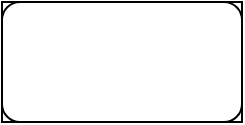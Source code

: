 <mxfile version="14.1.9" type="github">
  <diagram id="u2Cy3u0mQw6GJX8gP12C" name="ページ1">
    <mxGraphModel dx="678" dy="543" grid="1" gridSize="10" guides="1" tooltips="1" connect="1" arrows="1" fold="1" page="1" pageScale="1" pageWidth="827" pageHeight="1169" math="0" shadow="0">
      <root>
        <mxCell id="0" />
        <mxCell id="1" parent="0" />
        <mxCell id="uuZXWxoUda8wVkBjbuX1-1" value="" style="rounded=0;whiteSpace=wrap;html=1;" parent="1" vertex="1">
          <mxGeometry x="290" y="250" width="120" height="60" as="geometry" />
        </mxCell>
        <mxCell id="eqLvGV7EnVGvMf1zmtqH-1" value="" style="rounded=1;whiteSpace=wrap;html=1;" vertex="1" parent="1">
          <mxGeometry x="290" y="250" width="120" height="60" as="geometry" />
        </mxCell>
      </root>
    </mxGraphModel>
  </diagram>
</mxfile>
